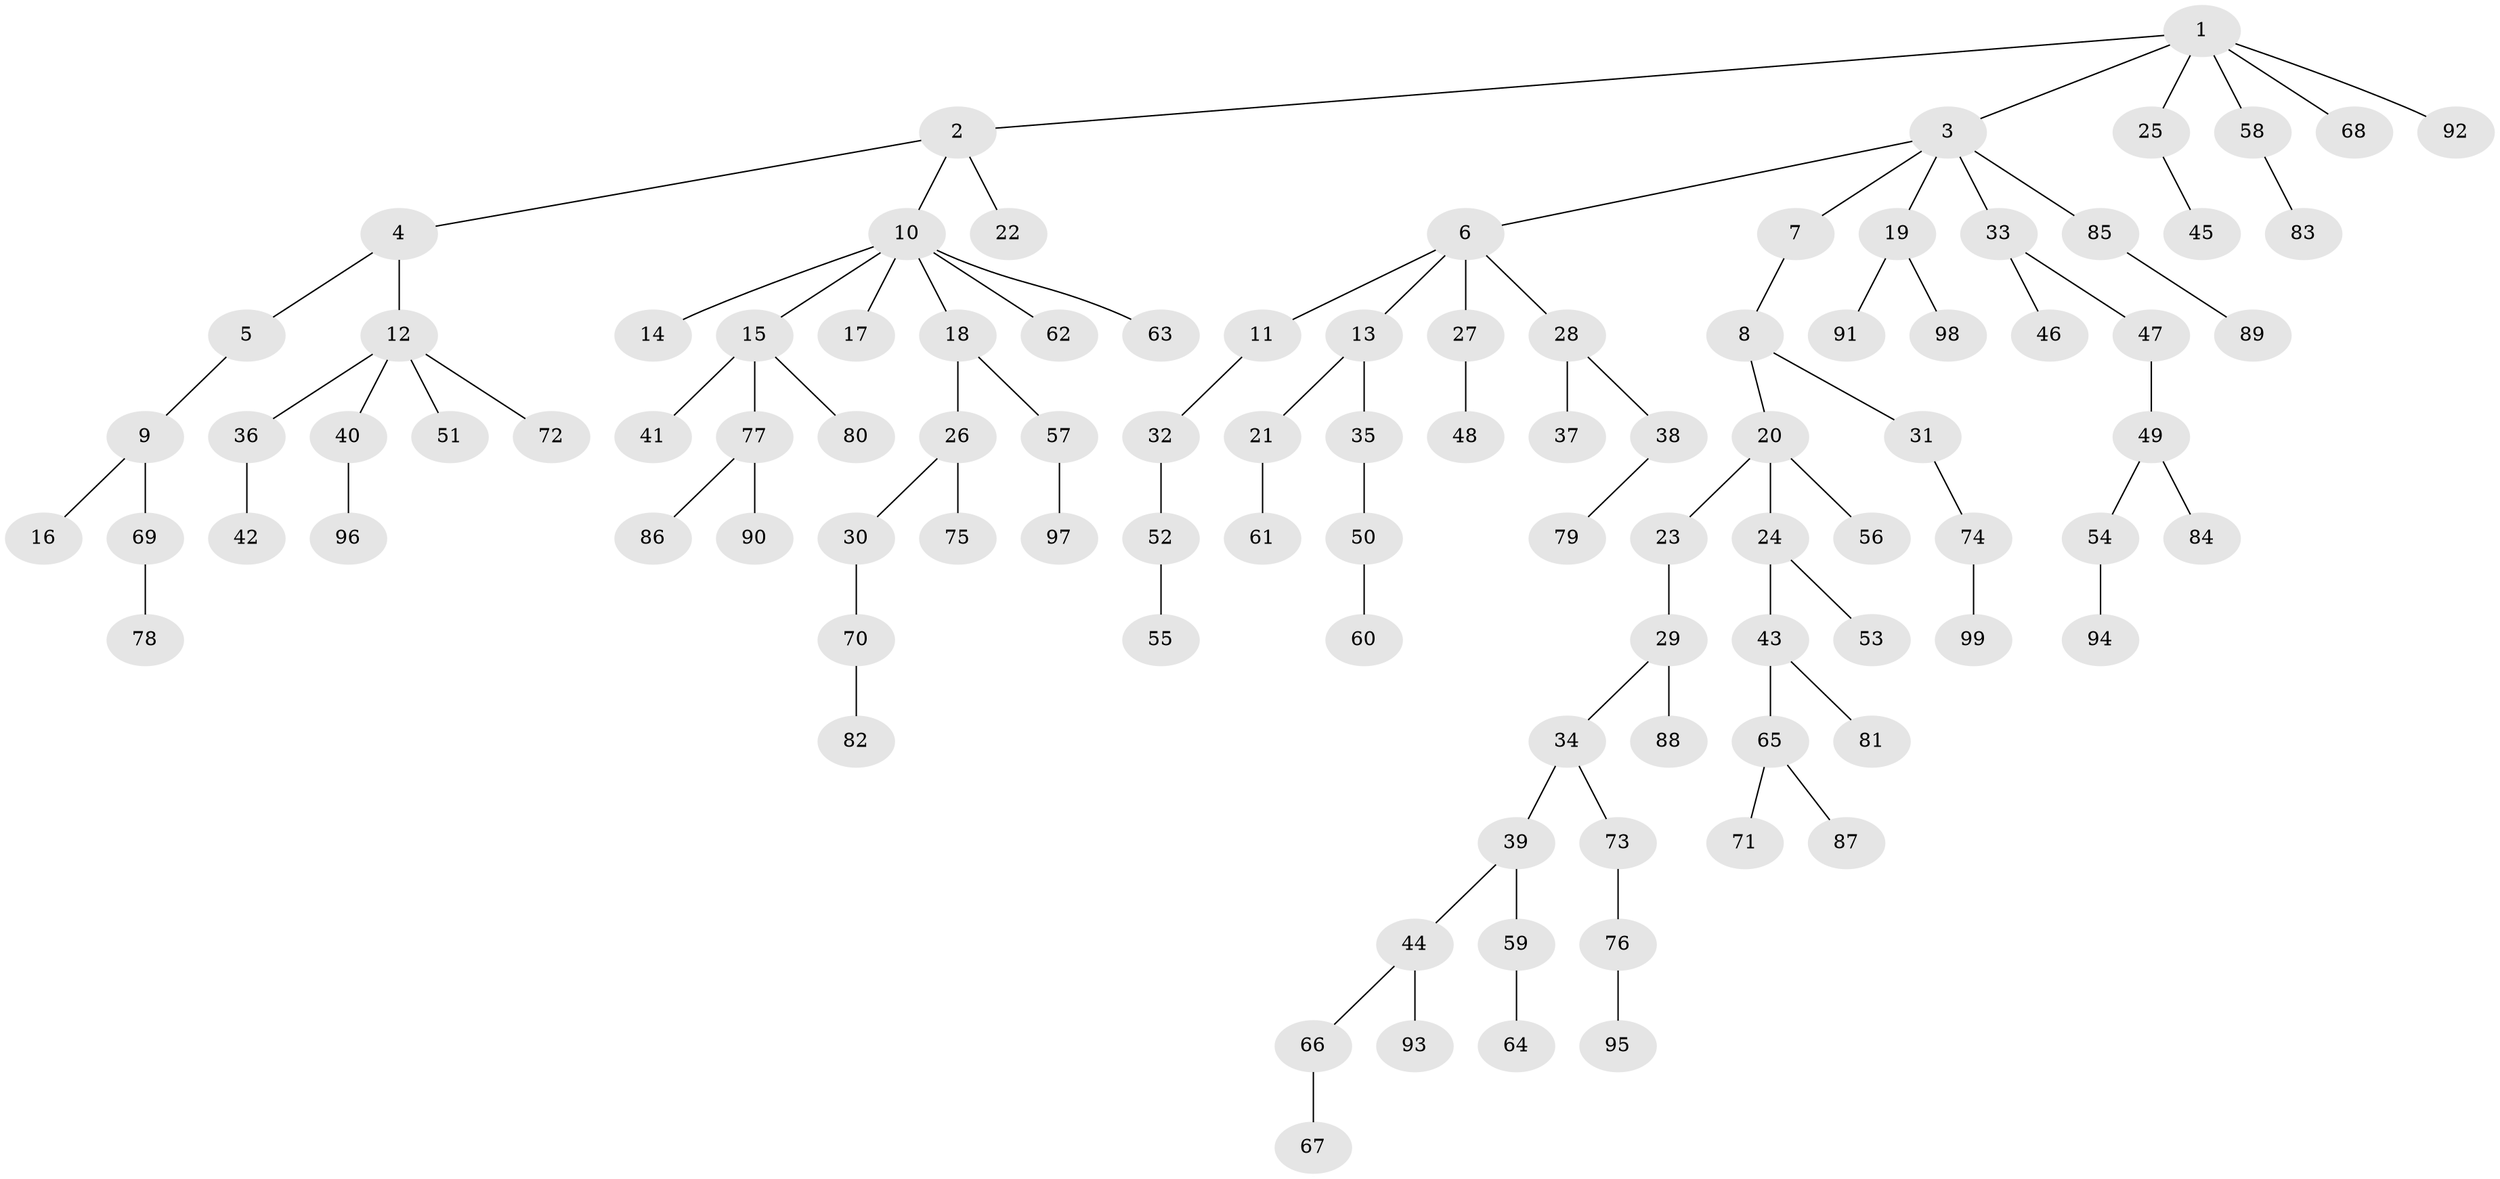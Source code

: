 // Generated by graph-tools (version 1.1) at 2025/15/03/09/25 04:15:23]
// undirected, 99 vertices, 98 edges
graph export_dot {
graph [start="1"]
  node [color=gray90,style=filled];
  1;
  2;
  3;
  4;
  5;
  6;
  7;
  8;
  9;
  10;
  11;
  12;
  13;
  14;
  15;
  16;
  17;
  18;
  19;
  20;
  21;
  22;
  23;
  24;
  25;
  26;
  27;
  28;
  29;
  30;
  31;
  32;
  33;
  34;
  35;
  36;
  37;
  38;
  39;
  40;
  41;
  42;
  43;
  44;
  45;
  46;
  47;
  48;
  49;
  50;
  51;
  52;
  53;
  54;
  55;
  56;
  57;
  58;
  59;
  60;
  61;
  62;
  63;
  64;
  65;
  66;
  67;
  68;
  69;
  70;
  71;
  72;
  73;
  74;
  75;
  76;
  77;
  78;
  79;
  80;
  81;
  82;
  83;
  84;
  85;
  86;
  87;
  88;
  89;
  90;
  91;
  92;
  93;
  94;
  95;
  96;
  97;
  98;
  99;
  1 -- 2;
  1 -- 3;
  1 -- 25;
  1 -- 58;
  1 -- 68;
  1 -- 92;
  2 -- 4;
  2 -- 10;
  2 -- 22;
  3 -- 6;
  3 -- 7;
  3 -- 19;
  3 -- 33;
  3 -- 85;
  4 -- 5;
  4 -- 12;
  5 -- 9;
  6 -- 11;
  6 -- 13;
  6 -- 27;
  6 -- 28;
  7 -- 8;
  8 -- 20;
  8 -- 31;
  9 -- 16;
  9 -- 69;
  10 -- 14;
  10 -- 15;
  10 -- 17;
  10 -- 18;
  10 -- 62;
  10 -- 63;
  11 -- 32;
  12 -- 36;
  12 -- 40;
  12 -- 51;
  12 -- 72;
  13 -- 21;
  13 -- 35;
  15 -- 41;
  15 -- 77;
  15 -- 80;
  18 -- 26;
  18 -- 57;
  19 -- 91;
  19 -- 98;
  20 -- 23;
  20 -- 24;
  20 -- 56;
  21 -- 61;
  23 -- 29;
  24 -- 43;
  24 -- 53;
  25 -- 45;
  26 -- 30;
  26 -- 75;
  27 -- 48;
  28 -- 37;
  28 -- 38;
  29 -- 34;
  29 -- 88;
  30 -- 70;
  31 -- 74;
  32 -- 52;
  33 -- 46;
  33 -- 47;
  34 -- 39;
  34 -- 73;
  35 -- 50;
  36 -- 42;
  38 -- 79;
  39 -- 44;
  39 -- 59;
  40 -- 96;
  43 -- 65;
  43 -- 81;
  44 -- 66;
  44 -- 93;
  47 -- 49;
  49 -- 54;
  49 -- 84;
  50 -- 60;
  52 -- 55;
  54 -- 94;
  57 -- 97;
  58 -- 83;
  59 -- 64;
  65 -- 71;
  65 -- 87;
  66 -- 67;
  69 -- 78;
  70 -- 82;
  73 -- 76;
  74 -- 99;
  76 -- 95;
  77 -- 86;
  77 -- 90;
  85 -- 89;
}
